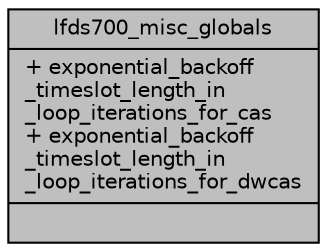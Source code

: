 digraph "lfds700_misc_globals"
{
 // LATEX_PDF_SIZE
  edge [fontname="Helvetica",fontsize="10",labelfontname="Helvetica",labelfontsize="10"];
  node [fontname="Helvetica",fontsize="10",shape=record];
  Node1 [label="{lfds700_misc_globals\n|+ exponential_backoff\l_timeslot_length_in\l_loop_iterations_for_cas\l+ exponential_backoff\l_timeslot_length_in\l_loop_iterations_for_dwcas\l|}",height=0.2,width=0.4,color="black", fillcolor="grey75", style="filled", fontcolor="black",tooltip=" "];
}
